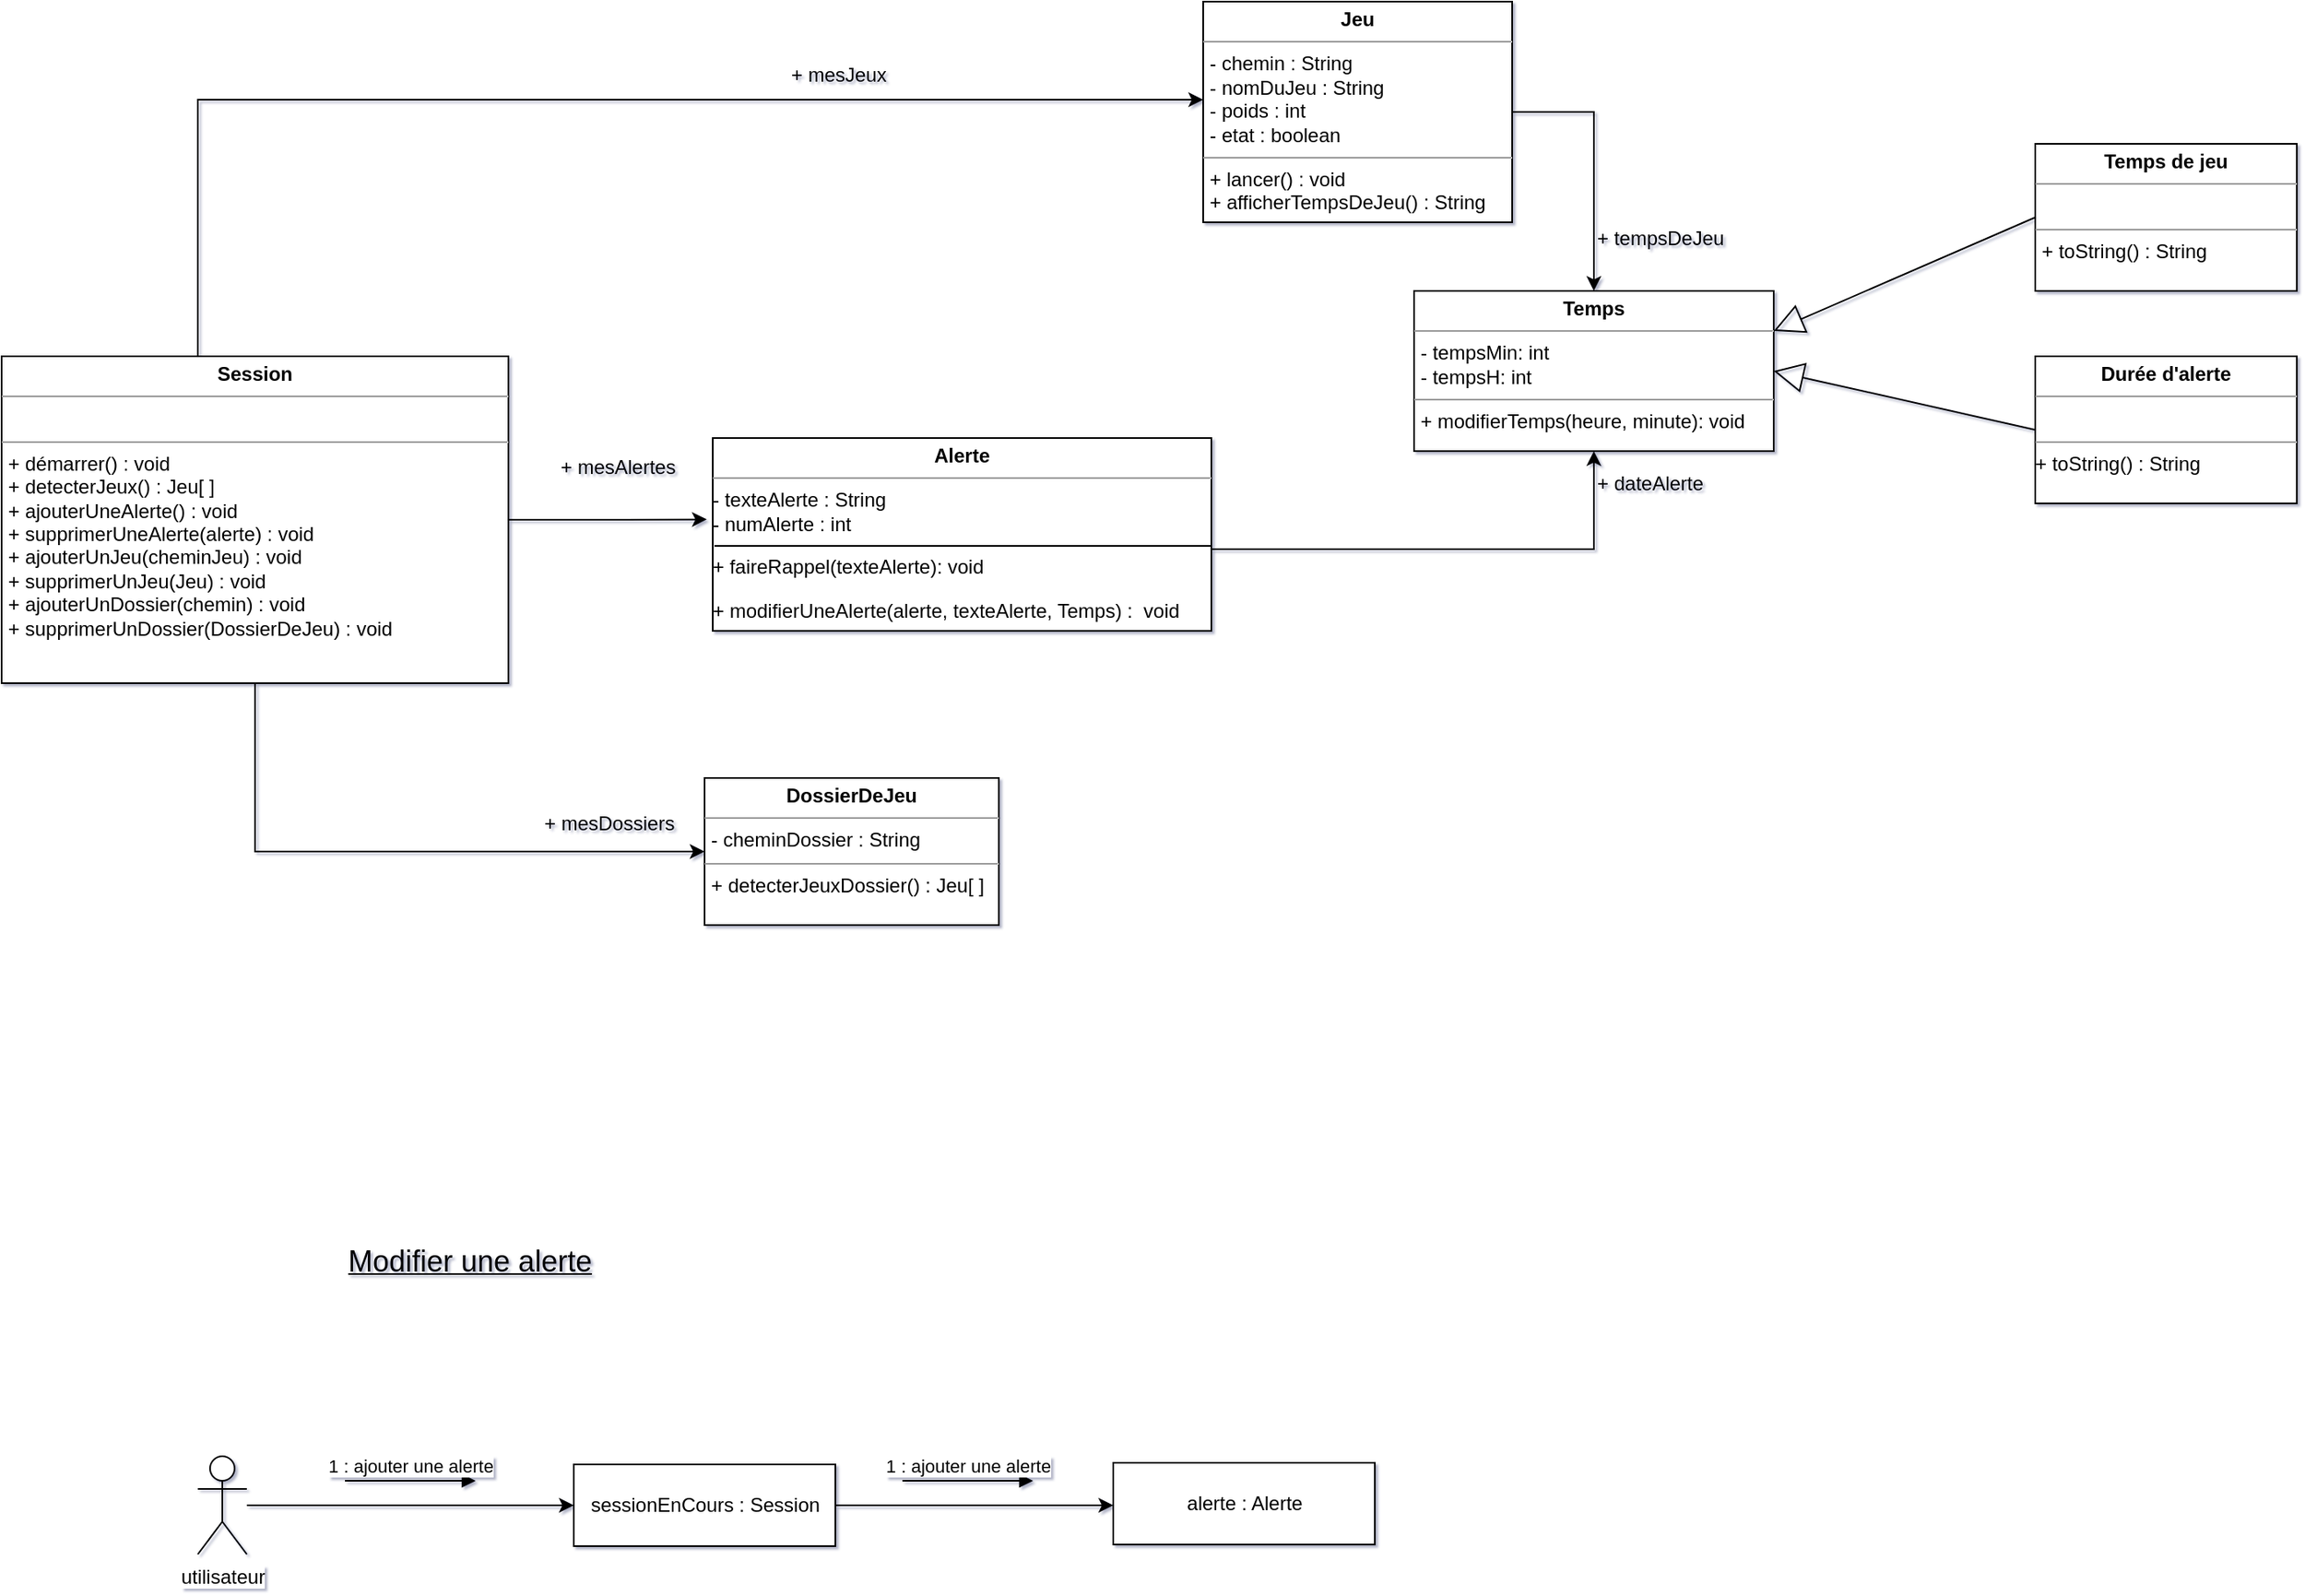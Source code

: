 <mxfile version="10.6.0" type="github"><diagram id="h2h1ouhQ36LWbQkh4_Ej" name="Page-1"><mxGraphModel dx="1634" dy="771" grid="1" gridSize="10" guides="1" tooltips="1" connect="1" arrows="1" fold="1" page="1" pageScale="1" pageWidth="827" pageHeight="1169" math="0" shadow="1"><root><mxCell id="0"/><mxCell id="1" parent="0"/><mxCell id="chVu7LImVVujrHMtMwYy-6" value="" style="edgeStyle=orthogonalEdgeStyle;rounded=0;orthogonalLoop=1;jettySize=auto;html=1;" parent="1" source="chVu7LImVVujrHMtMwYy-1" target="chVu7LImVVujrHMtMwYy-5" edge="1"><mxGeometry relative="1" as="geometry"><mxPoint x="750" y="380" as="targetPoint"/><Array as="points"><mxPoint x="1224" y="343"/></Array></mxGeometry></mxCell><mxCell id="chVu7LImVVujrHMtMwYy-1" value="&lt;p style=&quot;margin: 0px ; margin-top: 4px ; text-align: center&quot;&gt;&lt;b&gt;Jeu&lt;/b&gt;&lt;/p&gt;&lt;hr size=&quot;1&quot;&gt;&lt;p style=&quot;margin: 0px ; margin-left: 4px&quot;&gt;- chemin : String&lt;/p&gt;&lt;p style=&quot;margin: 0px ; margin-left: 4px&quot;&gt;- nomDuJeu : String&lt;/p&gt;&lt;p style=&quot;margin: 0px ; margin-left: 4px&quot;&gt;- poids : int&lt;/p&gt;&lt;p style=&quot;margin: 0px ; margin-left: 4px&quot;&gt;- etat : boolean&lt;br&gt;&lt;/p&gt;&lt;hr size=&quot;1&quot;&gt;&lt;p style=&quot;margin: 0px ; margin-left: 4px&quot;&gt;+ lancer() : void&lt;/p&gt;&lt;p style=&quot;margin: 0px ; margin-left: 4px&quot;&gt;+ afficherTempsDeJeu() : String&lt;br&gt;&lt;/p&gt;" style="verticalAlign=top;align=left;overflow=fill;fontSize=12;fontFamily=Helvetica;html=1;" parent="1" vertex="1"><mxGeometry x="985" y="275" width="189" height="135" as="geometry"/></mxCell><mxCell id="chVu7LImVVujrHMtMwYy-5" value="&lt;p style=&quot;margin: 0px ; margin-top: 4px ; text-align: center&quot;&gt;&lt;b&gt;Temps&lt;br&gt;&lt;/b&gt;&lt;/p&gt;&lt;hr size=&quot;1&quot;&gt;&lt;p style=&quot;margin: 0px ; margin-left: 4px&quot;&gt;- tempsMin: int&lt;/p&gt;&lt;p style=&quot;margin: 0px ; margin-left: 4px&quot;&gt;- tempsH: int&lt;/p&gt;&lt;hr size=&quot;1&quot;&gt;&lt;p style=&quot;margin: 0px ; margin-left: 4px&quot;&gt;+ modifierTemps(heure, minute): void&lt;/p&gt;&lt;p style=&quot;margin: 0px ; margin-left: 4px&quot;&gt;&lt;br&gt;&lt;/p&gt;" style="verticalAlign=top;align=left;overflow=fill;fontSize=12;fontFamily=Helvetica;html=1;" parent="1" vertex="1"><mxGeometry x="1114" y="452" width="220" height="98" as="geometry"/></mxCell><mxCell id="chVu7LImVVujrHMtMwYy-3" style="edgeStyle=orthogonalEdgeStyle;rounded=0;orthogonalLoop=1;jettySize=auto;html=1;" parent="1" source="chVu7LImVVujrHMtMwYy-18" target="chVu7LImVVujrHMtMwYy-1" edge="1"><mxGeometry relative="1" as="geometry"><mxPoint x="370" y="430" as="sourcePoint"/><Array as="points"><mxPoint x="370" y="335"/></Array></mxGeometry></mxCell><mxCell id="chVu7LImVVujrHMtMwYy-11" style="edgeStyle=orthogonalEdgeStyle;rounded=0;orthogonalLoop=1;jettySize=auto;html=1;exitX=1;exitY=0.5;exitDx=0;exitDy=0;entryX=0.5;entryY=1;entryDx=0;entryDy=0;" parent="1" source="chVu7LImVVujrHMtMwYy-9" target="chVu7LImVVujrHMtMwYy-5" edge="1"><mxGeometry relative="1" as="geometry"><mxPoint x="760" y="570" as="targetPoint"/><Array as="points"><mxPoint x="990" y="610"/><mxPoint x="1224" y="610"/></Array></mxGeometry></mxCell><mxCell id="chVu7LImVVujrHMtMwYy-9" value="&lt;p style=&quot;margin: 0px ; margin-top: 4px ; text-align: center&quot;&gt;&lt;b&gt;Alerte&lt;br&gt;&lt;/b&gt;&lt;/p&gt;&lt;hr size=&quot;1&quot;&gt;&lt;div&gt;- texteAlerte : String&lt;/div&gt;&lt;div&gt;- numAlerte : int&lt;br&gt;&lt;/div&gt;&lt;p&gt;+ faireRappel(texteAlerte): void&lt;/p&gt;&lt;p&gt;+ modifierUneAlerte(alerte, texteAlerte, Temps) :&amp;nbsp; void&lt;/p&gt;" style="verticalAlign=top;align=left;overflow=fill;fontSize=12;fontFamily=Helvetica;html=1;" parent="1" vertex="1"><mxGeometry x="685" y="542" width="305" height="118" as="geometry"/></mxCell><mxCell id="chVu7LImVVujrHMtMwYy-12" value="+ dateAlerte" style="text;html=1;resizable=0;points=[];autosize=1;align=left;verticalAlign=top;spacingTop=-4;" parent="1" vertex="1"><mxGeometry x="1224" y="560" width="80" height="20" as="geometry"/></mxCell><mxCell id="chVu7LImVVujrHMtMwYy-13" value="+ tempsDeJeu" style="text;html=1;resizable=0;points=[];autosize=1;align=left;verticalAlign=top;spacingTop=-4;" parent="1" vertex="1"><mxGeometry x="1224" y="410" width="100" height="20" as="geometry"/></mxCell><mxCell id="chVu7LImVVujrHMtMwYy-19" style="edgeStyle=orthogonalEdgeStyle;rounded=0;orthogonalLoop=1;jettySize=auto;html=1;exitX=1;exitY=0.5;exitDx=0;exitDy=0;entryX=-0.012;entryY=0.422;entryDx=0;entryDy=0;entryPerimeter=0;" parent="1" source="chVu7LImVVujrHMtMwYy-18" target="chVu7LImVVujrHMtMwYy-9" edge="1"><mxGeometry relative="1" as="geometry"/></mxCell><mxCell id="chVu7LImVVujrHMtMwYy-32" style="edgeStyle=orthogonalEdgeStyle;rounded=0;orthogonalLoop=1;jettySize=auto;html=1;exitX=0.5;exitY=1;exitDx=0;exitDy=0;entryX=0;entryY=0.5;entryDx=0;entryDy=0;" parent="1" source="chVu7LImVVujrHMtMwYy-18" target="chVu7LImVVujrHMtMwYy-31" edge="1"><mxGeometry relative="1" as="geometry"/></mxCell><mxCell id="chVu7LImVVujrHMtMwYy-18" value="&lt;p style=&quot;margin: 0px ; margin-top: 4px ; text-align: center&quot;&gt;&lt;b&gt;Session&lt;/b&gt;&lt;/p&gt;&lt;hr size=&quot;1&quot;&gt;&lt;p style=&quot;margin: 0px ; margin-left: 4px&quot;&gt;&lt;br&gt;&lt;/p&gt;&lt;hr size=&quot;1&quot;&gt;&lt;p style=&quot;margin: 0px ; margin-left: 4px&quot;&gt;+ démarrer() : void&lt;br&gt;+ detecterJeux() : Jeu[ ]&lt;/p&gt;&lt;p style=&quot;margin: 0px ; margin-left: 4px&quot;&gt;+ ajouterUneAlerte() : void&lt;/p&gt;&lt;p style=&quot;margin: 0px ; margin-left: 4px&quot;&gt;+ supprimerUneAlerte(alerte) : void&lt;/p&gt;&lt;p style=&quot;margin: 0px ; margin-left: 4px&quot;&gt;+ ajouterUnJeu(cheminJeu) : void&lt;/p&gt;&lt;p style=&quot;margin: 0px ; margin-left: 4px&quot;&gt;+ supprimerUnJeu(Jeu) : void&lt;/p&gt;&lt;p style=&quot;margin: 0px ; margin-left: 4px&quot;&gt;+ ajouterUnDossier(chemin) : void&lt;/p&gt;&lt;p style=&quot;margin: 0px ; margin-left: 4px&quot;&gt;+ supprimerUnDossier(DossierDeJeu) : void&lt;br&gt;&lt;/p&gt;&lt;p style=&quot;margin: 0px ; margin-left: 4px&quot;&gt;&lt;br&gt;&lt;/p&gt;&lt;p style=&quot;margin: 0px ; margin-left: 4px&quot;&gt;&lt;br&gt;&lt;/p&gt;" style="verticalAlign=top;align=left;overflow=fill;fontSize=12;fontFamily=Helvetica;html=1;" parent="1" vertex="1"><mxGeometry x="250" y="492" width="310" height="200" as="geometry"/></mxCell><mxCell id="chVu7LImVVujrHMtMwYy-22" value="+ mesAlertes" style="text;html=1;resizable=0;points=[];autosize=1;align=left;verticalAlign=top;spacingTop=-4;" parent="1" vertex="1"><mxGeometry x="590" y="550" width="90" height="20" as="geometry"/></mxCell><mxCell id="chVu7LImVVujrHMtMwYy-25" value="+ mesJeux" style="text;html=1;resizable=0;points=[];autosize=1;align=left;verticalAlign=top;spacingTop=-4;" parent="1" vertex="1"><mxGeometry x="731" y="310" width="80" height="20" as="geometry"/></mxCell><mxCell id="chVu7LImVVujrHMtMwYy-26" value="&lt;p style=&quot;margin: 0px ; margin-top: 4px ; text-align: center&quot;&gt;&lt;b&gt;Durée d'alerte&lt;br&gt;&lt;/b&gt;&lt;/p&gt;&lt;hr size=&quot;1&quot;&gt;&lt;br&gt;&lt;hr size=&quot;1&quot;&gt;+ toString() : String" style="verticalAlign=top;align=left;overflow=fill;fontSize=12;fontFamily=Helvetica;html=1;" parent="1" vertex="1"><mxGeometry x="1494" y="492" width="160" height="90" as="geometry"/></mxCell><mxCell id="chVu7LImVVujrHMtMwYy-27" value="&lt;p style=&quot;margin: 0px ; margin-top: 4px ; text-align: center&quot;&gt;&lt;b&gt;Temps de jeu&lt;br&gt;&lt;/b&gt;&lt;/p&gt;&lt;hr size=&quot;1&quot;&gt;&lt;p style=&quot;margin: 0px ; margin-left: 4px&quot;&gt;&lt;br&gt;&lt;/p&gt;&lt;hr size=&quot;1&quot;&gt;&lt;p style=&quot;margin: 0px ; margin-left: 4px&quot;&gt;+ toString() : String&lt;/p&gt;" style="verticalAlign=top;align=left;overflow=fill;fontSize=12;fontFamily=Helvetica;html=1;" parent="1" vertex="1"><mxGeometry x="1494" y="362" width="160" height="90" as="geometry"/></mxCell><mxCell id="chVu7LImVVujrHMtMwYy-28" value="" style="endArrow=block;endSize=16;endFill=0;html=1;exitX=0;exitY=0.5;exitDx=0;exitDy=0;entryX=1;entryY=0.5;entryDx=0;entryDy=0;" parent="1" source="chVu7LImVVujrHMtMwYy-26" target="chVu7LImVVujrHMtMwYy-5" edge="1"><mxGeometry width="160" relative="1" as="geometry"><mxPoint x="1424" y="650" as="sourcePoint"/><mxPoint x="1584" y="650" as="targetPoint"/></mxGeometry></mxCell><mxCell id="chVu7LImVVujrHMtMwYy-29" value="" style="endArrow=block;endSize=16;endFill=0;html=1;exitX=0;exitY=0.5;exitDx=0;exitDy=0;entryX=1;entryY=0.25;entryDx=0;entryDy=0;" parent="1" source="chVu7LImVVujrHMtMwYy-27" target="chVu7LImVVujrHMtMwYy-5" edge="1"><mxGeometry width="160" relative="1" as="geometry"><mxPoint x="1414" y="555" as="sourcePoint"/><mxPoint x="1224" y="475" as="targetPoint"/></mxGeometry></mxCell><mxCell id="chVu7LImVVujrHMtMwYy-30" value="" style="line;strokeWidth=1;fillColor=none;align=left;verticalAlign=middle;spacingTop=-1;spacingLeft=3;spacingRight=3;rotatable=0;labelPosition=right;points=[];portConstraint=eastwest;" parent="1" vertex="1"><mxGeometry x="686" y="604" width="304" height="8" as="geometry"/></mxCell><mxCell id="chVu7LImVVujrHMtMwYy-31" value="&lt;p style=&quot;margin: 0px ; margin-top: 4px ; text-align: center&quot;&gt;&lt;b&gt;DossierDeJeu&lt;br&gt;&lt;/b&gt;&lt;/p&gt;&lt;hr size=&quot;1&quot;&gt;&lt;p style=&quot;margin: 0px ; margin-left: 4px&quot;&gt;- cheminDossier : String&lt;br&gt;&lt;/p&gt;&lt;hr size=&quot;1&quot;&gt;&lt;p style=&quot;margin: 0px ; margin-left: 4px&quot;&gt;+ detecterJeuxDossier() : Jeu[ ]&lt;br&gt;&lt;/p&gt;" style="verticalAlign=top;align=left;overflow=fill;fontSize=12;fontFamily=Helvetica;html=1;" parent="1" vertex="1"><mxGeometry x="680" y="750" width="180" height="90" as="geometry"/></mxCell><mxCell id="chVu7LImVVujrHMtMwYy-33" value="+ mesDossiers" style="text;html=1;resizable=0;points=[];autosize=1;align=left;verticalAlign=top;spacingTop=-4;" parent="1" vertex="1"><mxGeometry x="580" y="768" width="100" height="20" as="geometry"/></mxCell><mxCell id="BJKxJ86-ktN3boFmguCi-6" value="" style="edgeStyle=orthogonalEdgeStyle;rounded=0;orthogonalLoop=1;jettySize=auto;html=1;" edge="1" parent="1" source="BJKxJ86-ktN3boFmguCi-4" target="BJKxJ86-ktN3boFmguCi-5"><mxGeometry relative="1" as="geometry"><Array as="points"><mxPoint x="740" y="1195"/><mxPoint x="740" y="1195"/></Array></mxGeometry></mxCell><mxCell id="BJKxJ86-ktN3boFmguCi-4" value="sessionEnCours : Session" style="html=1;" vertex="1" parent="1"><mxGeometry x="600" y="1170" width="160" height="50" as="geometry"/></mxCell><mxCell id="BJKxJ86-ktN3boFmguCi-5" value="alerte : Alerte" style="html=1;" vertex="1" parent="1"><mxGeometry x="930" y="1169" width="160" height="50" as="geometry"/></mxCell><mxCell id="BJKxJ86-ktN3boFmguCi-7" value="&lt;u&gt;&lt;font style=&quot;font-size: 18px&quot;&gt;Modifier une alerte&lt;/font&gt;&lt;br&gt;&lt;/u&gt;" style="text;html=1;resizable=0;points=[];autosize=1;align=left;verticalAlign=top;spacingTop=-4;" vertex="1" parent="1"><mxGeometry x="460" y="1033" width="160" height="20" as="geometry"/></mxCell><mxCell id="BJKxJ86-ktN3boFmguCi-9" style="edgeStyle=orthogonalEdgeStyle;rounded=0;orthogonalLoop=1;jettySize=auto;html=1;entryX=0;entryY=0.5;entryDx=0;entryDy=0;" edge="1" parent="1" target="BJKxJ86-ktN3boFmguCi-4"><mxGeometry relative="1" as="geometry"><mxPoint x="400" y="1195" as="sourcePoint"/><Array as="points"><mxPoint x="480" y="1195"/><mxPoint x="480" y="1195"/></Array></mxGeometry></mxCell><mxCell id="BJKxJ86-ktN3boFmguCi-8" value="utilisateur" style="shape=umlActor;verticalLabelPosition=bottom;labelBackgroundColor=#ffffff;verticalAlign=top;html=1;" vertex="1" parent="1"><mxGeometry x="370" y="1165" width="30" height="60" as="geometry"/></mxCell><mxCell id="BJKxJ86-ktN3boFmguCi-14" value="1 : ajouter une alerte" style="html=1;verticalAlign=bottom;endArrow=block;" edge="1" parent="1"><mxGeometry width="80" relative="1" as="geometry"><mxPoint x="460" y="1180" as="sourcePoint"/><mxPoint x="540" y="1180" as="targetPoint"/></mxGeometry></mxCell><mxCell id="BJKxJ86-ktN3boFmguCi-15" value="1 : ajouter une alerte" style="html=1;verticalAlign=bottom;endArrow=block;" edge="1" parent="1"><mxGeometry width="80" relative="1" as="geometry"><mxPoint x="801" y="1180" as="sourcePoint"/><mxPoint x="881" y="1180" as="targetPoint"/></mxGeometry></mxCell></root></mxGraphModel></diagram></mxfile>